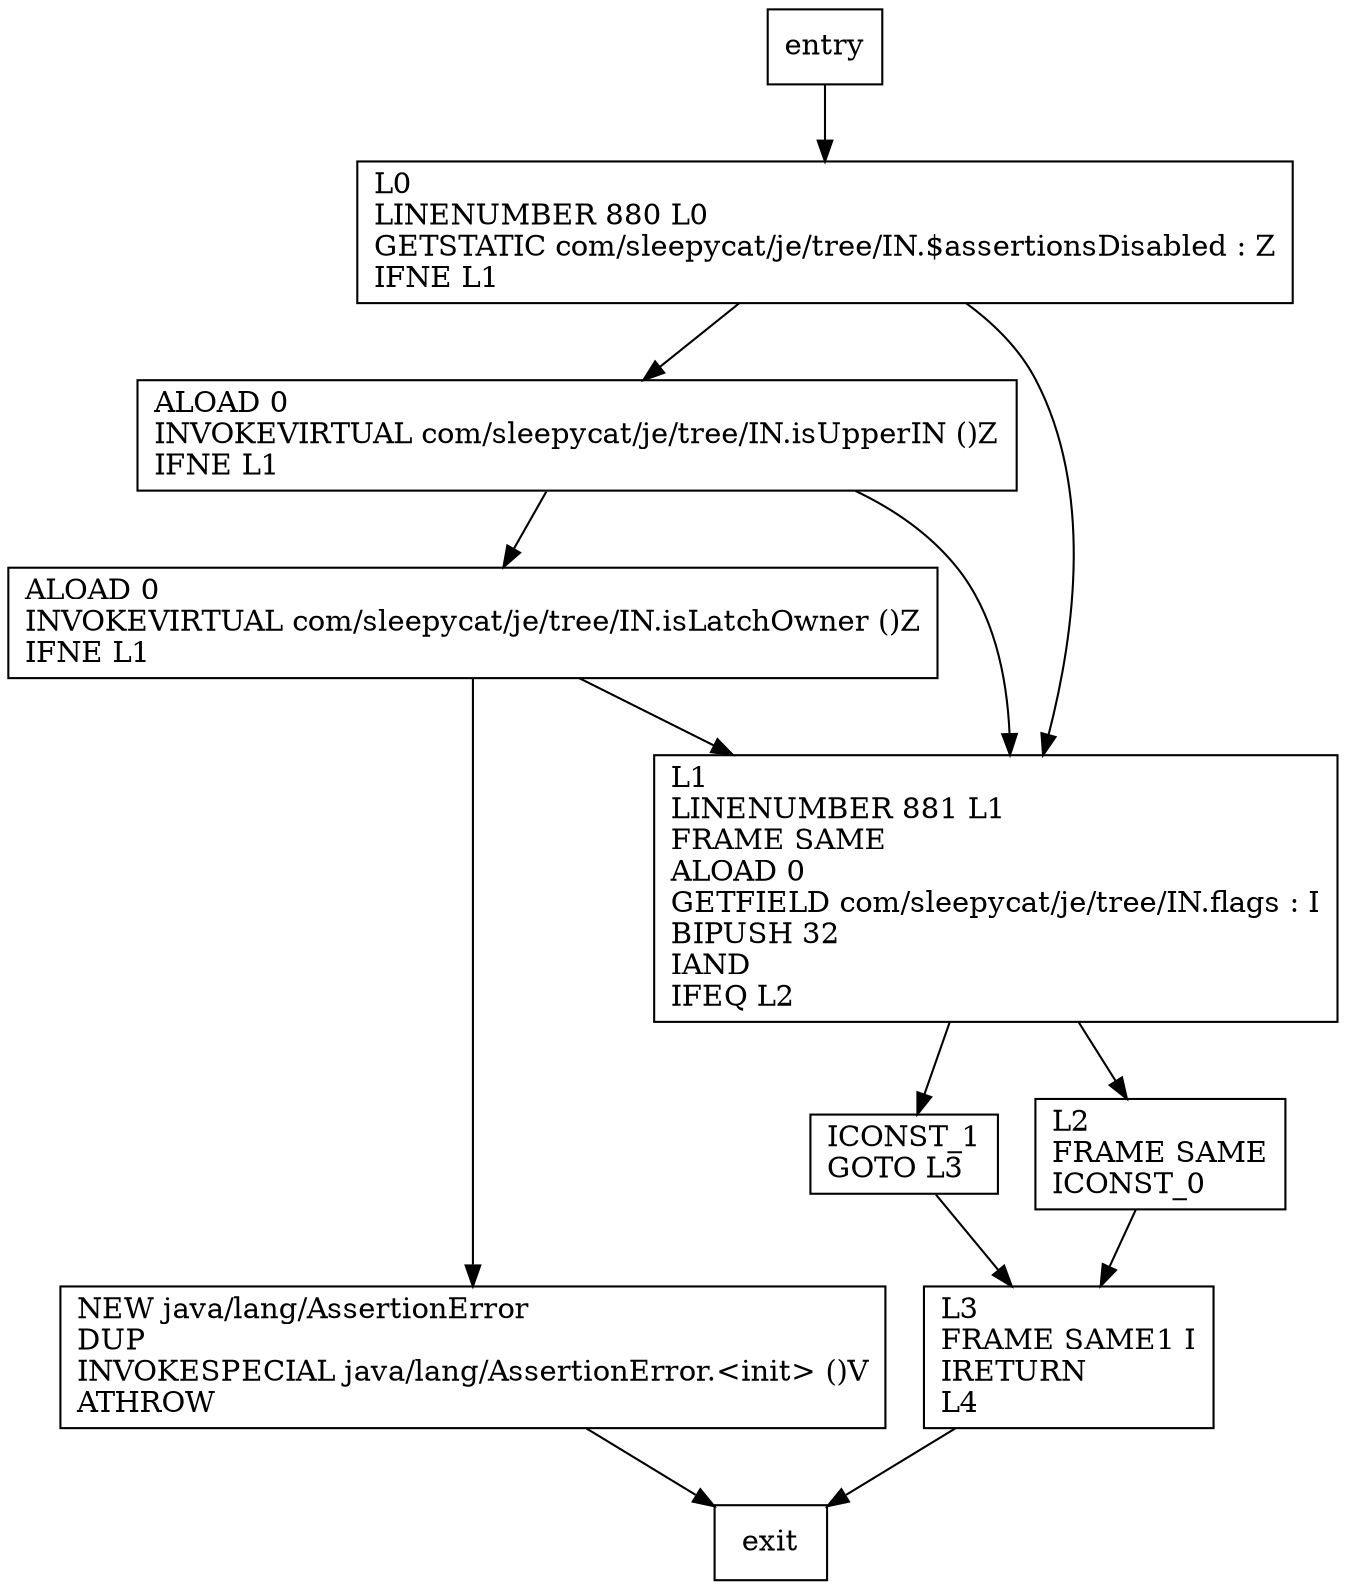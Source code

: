 digraph isBINDelta {
node [shape=record];
1668061984 [label="L3\lFRAME SAME1 I\lIRETURN\lL4\l"];
1365685947 [label="L2\lFRAME SAME\lICONST_0\l"];
389219787 [label="ALOAD 0\lINVOKEVIRTUAL com/sleepycat/je/tree/IN.isUpperIN ()Z\lIFNE L1\l"];
1954321731 [label="L1\lLINENUMBER 881 L1\lFRAME SAME\lALOAD 0\lGETFIELD com/sleepycat/je/tree/IN.flags : I\lBIPUSH 32\lIAND\lIFEQ L2\l"];
1092674897 [label="ICONST_1\lGOTO L3\l"];
1311943681 [label="NEW java/lang/AssertionError\lDUP\lINVOKESPECIAL java/lang/AssertionError.\<init\> ()V\lATHROW\l"];
474337208 [label="ALOAD 0\lINVOKEVIRTUAL com/sleepycat/je/tree/IN.isLatchOwner ()Z\lIFNE L1\l"];
621733236 [label="L0\lLINENUMBER 880 L0\lGETSTATIC com/sleepycat/je/tree/IN.$assertionsDisabled : Z\lIFNE L1\l"];
entry;
exit;
entry -> 621733236
1668061984 -> exit
1365685947 -> 1668061984
389219787 -> 1954321731
389219787 -> 474337208
1954321731 -> 1365685947
1954321731 -> 1092674897
1092674897 -> 1668061984
1311943681 -> exit
474337208 -> 1954321731
474337208 -> 1311943681
621733236 -> 389219787
621733236 -> 1954321731
}
